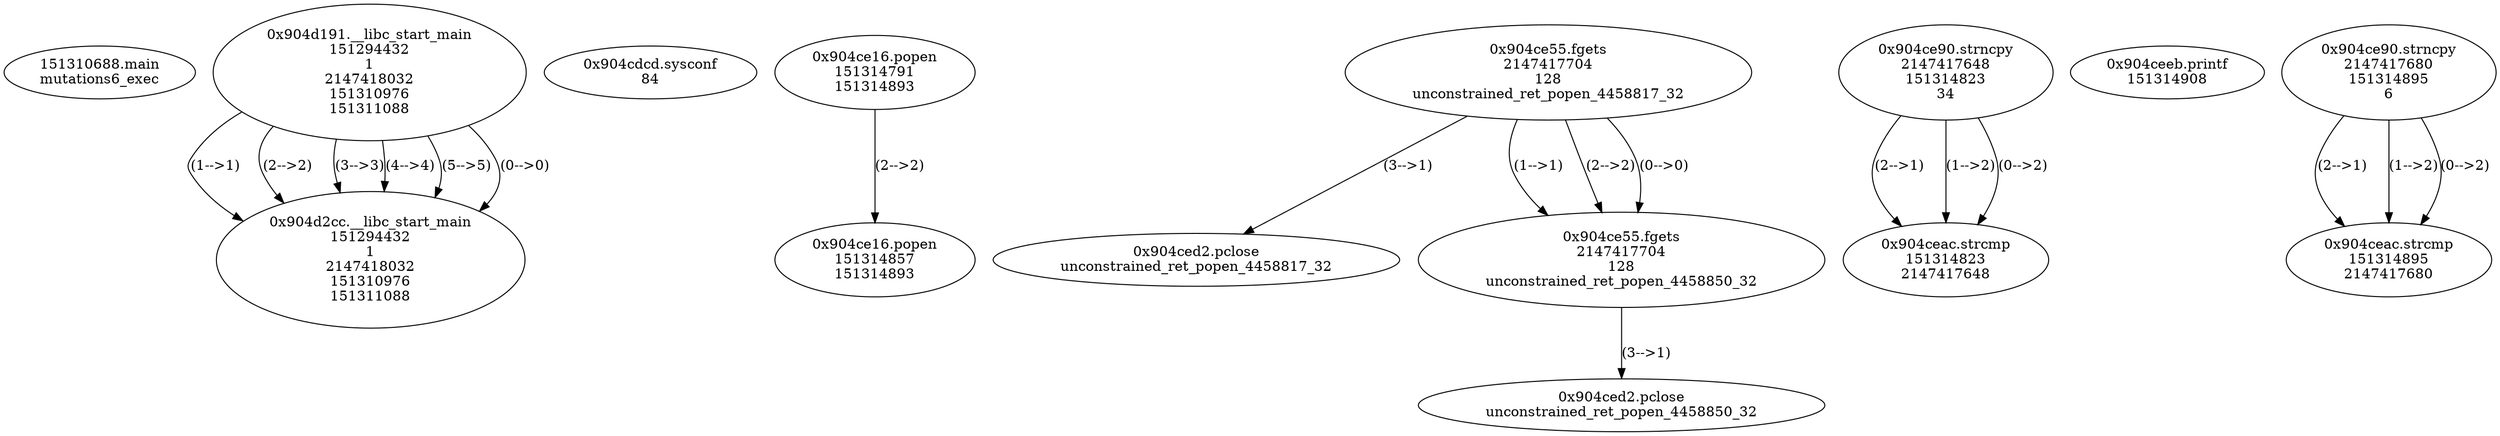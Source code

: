// Global SCDG with merge call
digraph {
	0 [label="151310688.main
mutations6_exec"]
	1 [label="0x904d191.__libc_start_main
151294432
1
2147418032
151310976
151311088"]
	2 [label="0x904d2cc.__libc_start_main
151294432
1
2147418032
151310976
151311088"]
	1 -> 2 [label="(1-->1)"]
	1 -> 2 [label="(2-->2)"]
	1 -> 2 [label="(3-->3)"]
	1 -> 2 [label="(4-->4)"]
	1 -> 2 [label="(5-->5)"]
	1 -> 2 [label="(0-->0)"]
	3 [label="0x904cdcd.sysconf
84"]
	4 [label="0x904ce16.popen
151314791
151314893"]
	5 [label="0x904ce55.fgets
2147417704
128
unconstrained_ret_popen_4458817_32"]
	6 [label="0x904ce90.strncpy
2147417648
151314823
34"]
	7 [label="0x904ceac.strcmp
151314823
2147417648"]
	6 -> 7 [label="(2-->1)"]
	6 -> 7 [label="(1-->2)"]
	6 -> 7 [label="(0-->2)"]
	8 [label="0x904ced2.pclose
unconstrained_ret_popen_4458817_32"]
	5 -> 8 [label="(3-->1)"]
	9 [label="0x904ceeb.printf
151314908"]
	10 [label="0x904ce16.popen
151314857
151314893"]
	4 -> 10 [label="(2-->2)"]
	11 [label="0x904ce55.fgets
2147417704
128
unconstrained_ret_popen_4458850_32"]
	5 -> 11 [label="(1-->1)"]
	5 -> 11 [label="(2-->2)"]
	5 -> 11 [label="(0-->0)"]
	12 [label="0x904ce90.strncpy
2147417680
151314895
6"]
	13 [label="0x904ceac.strcmp
151314895
2147417680"]
	12 -> 13 [label="(2-->1)"]
	12 -> 13 [label="(1-->2)"]
	12 -> 13 [label="(0-->2)"]
	14 [label="0x904ced2.pclose
unconstrained_ret_popen_4458850_32"]
	11 -> 14 [label="(3-->1)"]
}
